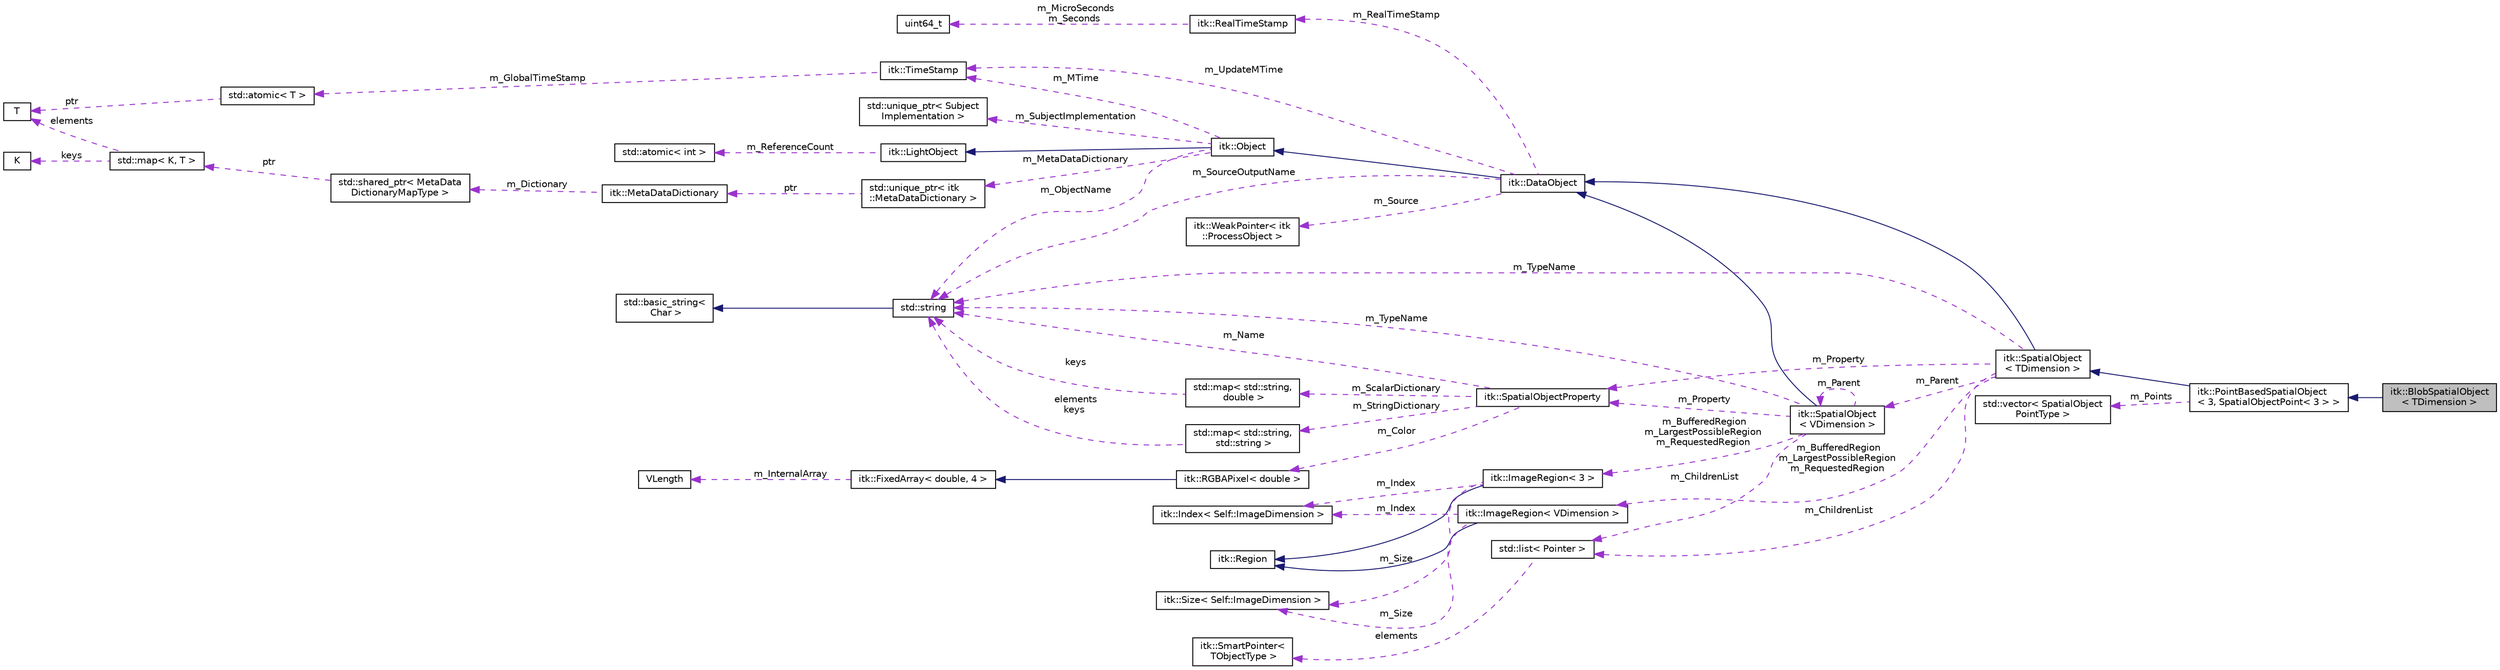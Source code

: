 digraph "itk::BlobSpatialObject&lt; TDimension &gt;"
{
 // LATEX_PDF_SIZE
  edge [fontname="Helvetica",fontsize="10",labelfontname="Helvetica",labelfontsize="10"];
  node [fontname="Helvetica",fontsize="10",shape=record];
  rankdir="LR";
  Node1 [label="itk::BlobSpatialObject\l\< TDimension \>",height=0.2,width=0.4,color="black", fillcolor="grey75", style="filled", fontcolor="black",tooltip="Spatial object representing a potentially amorphous object."];
  Node2 -> Node1 [dir="back",color="midnightblue",fontsize="10",style="solid",fontname="Helvetica"];
  Node2 [label="itk::PointBasedSpatialObject\l\< 3, SpatialObjectPoint\< 3 \> \>",height=0.2,width=0.4,color="black", fillcolor="white", style="filled",URL="$classitk_1_1PointBasedSpatialObject.html",tooltip=" "];
  Node3 -> Node2 [dir="back",color="midnightblue",fontsize="10",style="solid",fontname="Helvetica"];
  Node3 [label="itk::SpatialObject\l\< TDimension \>",height=0.2,width=0.4,color="black", fillcolor="white", style="filled",URL="$classitk_1_1SpatialObject.html",tooltip=" "];
  Node4 -> Node3 [dir="back",color="midnightblue",fontsize="10",style="solid",fontname="Helvetica"];
  Node4 [label="itk::DataObject",height=0.2,width=0.4,color="black", fillcolor="white", style="filled",URL="$classitk_1_1DataObject.html",tooltip="Base class for all data objects in ITK."];
  Node5 -> Node4 [dir="back",color="midnightblue",fontsize="10",style="solid",fontname="Helvetica"];
  Node5 [label="itk::Object",height=0.2,width=0.4,color="black", fillcolor="white", style="filled",URL="$classitk_1_1Object.html",tooltip="Base class for most ITK classes."];
  Node6 -> Node5 [dir="back",color="midnightblue",fontsize="10",style="solid",fontname="Helvetica"];
  Node6 [label="itk::LightObject",height=0.2,width=0.4,color="black", fillcolor="white", style="filled",URL="$classitk_1_1LightObject.html",tooltip="Light weight base class for most itk classes."];
  Node7 -> Node6 [dir="back",color="darkorchid3",fontsize="10",style="dashed",label=" m_ReferenceCount" ,fontname="Helvetica"];
  Node7 [label="std::atomic\< int \>",height=0.2,width=0.4,color="black", fillcolor="white", style="filled",tooltip=" "];
  Node8 -> Node5 [dir="back",color="darkorchid3",fontsize="10",style="dashed",label=" m_MTime" ,fontname="Helvetica"];
  Node8 [label="itk::TimeStamp",height=0.2,width=0.4,color="black", fillcolor="white", style="filled",URL="$classitk_1_1TimeStamp.html",tooltip="Generate a unique, increasing time value."];
  Node9 -> Node8 [dir="back",color="darkorchid3",fontsize="10",style="dashed",label=" m_GlobalTimeStamp" ,fontname="Helvetica"];
  Node9 [label="std::atomic\< T \>",height=0.2,width=0.4,color="black", fillcolor="white", style="filled",tooltip=" "];
  Node10 -> Node9 [dir="back",color="darkorchid3",fontsize="10",style="dashed",label=" ptr" ,fontname="Helvetica"];
  Node10 [label="T",height=0.2,width=0.4,color="black", fillcolor="white", style="filled",tooltip=" "];
  Node11 -> Node5 [dir="back",color="darkorchid3",fontsize="10",style="dashed",label=" m_SubjectImplementation" ,fontname="Helvetica"];
  Node11 [label="std::unique_ptr\< Subject\lImplementation \>",height=0.2,width=0.4,color="black", fillcolor="white", style="filled",tooltip=" "];
  Node12 -> Node5 [dir="back",color="darkorchid3",fontsize="10",style="dashed",label=" m_MetaDataDictionary" ,fontname="Helvetica"];
  Node12 [label="std::unique_ptr\< itk\l::MetaDataDictionary \>",height=0.2,width=0.4,color="black", fillcolor="white", style="filled",tooltip=" "];
  Node13 -> Node12 [dir="back",color="darkorchid3",fontsize="10",style="dashed",label=" ptr" ,fontname="Helvetica"];
  Node13 [label="itk::MetaDataDictionary",height=0.2,width=0.4,color="black", fillcolor="white", style="filled",URL="$classitk_1_1MetaDataDictionary.html",tooltip="Provides a mechanism for storing a collection of arbitrary data types."];
  Node14 -> Node13 [dir="back",color="darkorchid3",fontsize="10",style="dashed",label=" m_Dictionary" ,fontname="Helvetica"];
  Node14 [label="std::shared_ptr\< MetaData\lDictionaryMapType \>",height=0.2,width=0.4,color="black", fillcolor="white", style="filled",tooltip=" "];
  Node15 -> Node14 [dir="back",color="darkorchid3",fontsize="10",style="dashed",label=" ptr" ,fontname="Helvetica"];
  Node15 [label="std::map\< K, T \>",height=0.2,width=0.4,color="black", fillcolor="white", style="filled",tooltip=" "];
  Node16 -> Node15 [dir="back",color="darkorchid3",fontsize="10",style="dashed",label=" keys" ,fontname="Helvetica"];
  Node16 [label="K",height=0.2,width=0.4,color="black", fillcolor="white", style="filled",tooltip=" "];
  Node10 -> Node15 [dir="back",color="darkorchid3",fontsize="10",style="dashed",label=" elements" ,fontname="Helvetica"];
  Node17 -> Node5 [dir="back",color="darkorchid3",fontsize="10",style="dashed",label=" m_ObjectName" ,fontname="Helvetica"];
  Node17 [label="std::string",height=0.2,width=0.4,color="black", fillcolor="white", style="filled",tooltip=" "];
  Node18 -> Node17 [dir="back",color="midnightblue",fontsize="10",style="solid",fontname="Helvetica"];
  Node18 [label="std::basic_string\<\l Char \>",height=0.2,width=0.4,color="black", fillcolor="white", style="filled",tooltip=" "];
  Node19 -> Node4 [dir="back",color="darkorchid3",fontsize="10",style="dashed",label=" m_Source" ,fontname="Helvetica"];
  Node19 [label="itk::WeakPointer\< itk\l::ProcessObject \>",height=0.2,width=0.4,color="black", fillcolor="white", style="filled",URL="$classitk_1_1WeakPointer.html",tooltip=" "];
  Node17 -> Node4 [dir="back",color="darkorchid3",fontsize="10",style="dashed",label=" m_SourceOutputName" ,fontname="Helvetica"];
  Node8 -> Node4 [dir="back",color="darkorchid3",fontsize="10",style="dashed",label=" m_UpdateMTime" ,fontname="Helvetica"];
  Node20 -> Node4 [dir="back",color="darkorchid3",fontsize="10",style="dashed",label=" m_RealTimeStamp" ,fontname="Helvetica"];
  Node20 [label="itk::RealTimeStamp",height=0.2,width=0.4,color="black", fillcolor="white", style="filled",URL="$classitk_1_1RealTimeStamp.html",tooltip="The RealTimeStamp is a data structure for representing time with high precision and a large dynamic r..."];
  Node21 -> Node20 [dir="back",color="darkorchid3",fontsize="10",style="dashed",label=" m_MicroSeconds\nm_Seconds" ,fontname="Helvetica"];
  Node21 [label="uint64_t",height=0.2,width=0.4,color="black", fillcolor="white", style="filled",tooltip=" "];
  Node17 -> Node3 [dir="back",color="darkorchid3",fontsize="10",style="dashed",label=" m_TypeName" ,fontname="Helvetica"];
  Node22 -> Node3 [dir="back",color="darkorchid3",fontsize="10",style="dashed",label=" m_Property" ,fontname="Helvetica"];
  Node22 [label="itk::SpatialObjectProperty",height=0.2,width=0.4,color="black", fillcolor="white", style="filled",URL="$classitk_1_1SpatialObjectProperty.html",tooltip=" "];
  Node23 -> Node22 [dir="back",color="darkorchid3",fontsize="10",style="dashed",label=" m_Color" ,fontname="Helvetica"];
  Node23 [label="itk::RGBAPixel\< double \>",height=0.2,width=0.4,color="black", fillcolor="white", style="filled",URL="$classitk_1_1RGBAPixel.html",tooltip=" "];
  Node24 -> Node23 [dir="back",color="midnightblue",fontsize="10",style="solid",fontname="Helvetica"];
  Node24 [label="itk::FixedArray\< double, 4 \>",height=0.2,width=0.4,color="black", fillcolor="white", style="filled",URL="$classitk_1_1FixedArray.html",tooltip=" "];
  Node25 -> Node24 [dir="back",color="darkorchid3",fontsize="10",style="dashed",label=" m_InternalArray" ,fontname="Helvetica"];
  Node25 [label="VLength",height=0.2,width=0.4,color="black", fillcolor="white", style="filled",URL="$classVLength.html",tooltip=" "];
  Node17 -> Node22 [dir="back",color="darkorchid3",fontsize="10",style="dashed",label=" m_Name" ,fontname="Helvetica"];
  Node26 -> Node22 [dir="back",color="darkorchid3",fontsize="10",style="dashed",label=" m_ScalarDictionary" ,fontname="Helvetica"];
  Node26 [label="std::map\< std::string,\l double \>",height=0.2,width=0.4,color="black", fillcolor="white", style="filled",tooltip=" "];
  Node17 -> Node26 [dir="back",color="darkorchid3",fontsize="10",style="dashed",label=" keys" ,fontname="Helvetica"];
  Node27 -> Node22 [dir="back",color="darkorchid3",fontsize="10",style="dashed",label=" m_StringDictionary" ,fontname="Helvetica"];
  Node27 [label="std::map\< std::string,\l std::string \>",height=0.2,width=0.4,color="black", fillcolor="white", style="filled",tooltip=" "];
  Node17 -> Node27 [dir="back",color="darkorchid3",fontsize="10",style="dashed",label=" elements\nkeys" ,fontname="Helvetica"];
  Node28 -> Node3 [dir="back",color="darkorchid3",fontsize="10",style="dashed",label=" m_Parent" ,fontname="Helvetica"];
  Node28 [label="itk::SpatialObject\l\< VDimension \>",height=0.2,width=0.4,color="black", fillcolor="white", style="filled",URL="$classitk_1_1SpatialObject.html",tooltip="Implementation of the composite pattern."];
  Node4 -> Node28 [dir="back",color="midnightblue",fontsize="10",style="solid",fontname="Helvetica"];
  Node17 -> Node28 [dir="back",color="darkorchid3",fontsize="10",style="dashed",label=" m_TypeName" ,fontname="Helvetica"];
  Node22 -> Node28 [dir="back",color="darkorchid3",fontsize="10",style="dashed",label=" m_Property" ,fontname="Helvetica"];
  Node28 -> Node28 [dir="back",color="darkorchid3",fontsize="10",style="dashed",label=" m_Parent" ,fontname="Helvetica"];
  Node29 -> Node28 [dir="back",color="darkorchid3",fontsize="10",style="dashed",label=" m_BufferedRegion\nm_LargestPossibleRegion\nm_RequestedRegion" ,fontname="Helvetica"];
  Node29 [label="itk::ImageRegion\< 3 \>",height=0.2,width=0.4,color="black", fillcolor="white", style="filled",URL="$classitk_1_1ImageRegion.html",tooltip=" "];
  Node30 -> Node29 [dir="back",color="midnightblue",fontsize="10",style="solid",fontname="Helvetica"];
  Node30 [label="itk::Region",height=0.2,width=0.4,color="black", fillcolor="white", style="filled",URL="$classitk_1_1Region.html",tooltip="A region represents some portion or piece of data."];
  Node31 -> Node29 [dir="back",color="darkorchid3",fontsize="10",style="dashed",label=" m_Index" ,fontname="Helvetica"];
  Node31 [label="itk::Index\< Self::ImageDimension \>",height=0.2,width=0.4,color="black", fillcolor="white", style="filled",URL="$structitk_1_1Index.html",tooltip=" "];
  Node32 -> Node29 [dir="back",color="darkorchid3",fontsize="10",style="dashed",label=" m_Size" ,fontname="Helvetica"];
  Node32 [label="itk::Size\< Self::ImageDimension \>",height=0.2,width=0.4,color="black", fillcolor="white", style="filled",URL="$structitk_1_1Size.html",tooltip=" "];
  Node33 -> Node28 [dir="back",color="darkorchid3",fontsize="10",style="dashed",label=" m_ChildrenList" ,fontname="Helvetica"];
  Node33 [label="std::list\< Pointer \>",height=0.2,width=0.4,color="black", fillcolor="white", style="filled",tooltip=" "];
  Node34 -> Node33 [dir="back",color="darkorchid3",fontsize="10",style="dashed",label=" elements" ,fontname="Helvetica"];
  Node34 [label="itk::SmartPointer\<\l TObjectType \>",height=0.2,width=0.4,color="black", fillcolor="white", style="filled",URL="$classitk_1_1SmartPointer.html",tooltip="Implements transparent reference counting."];
  Node35 -> Node3 [dir="back",color="darkorchid3",fontsize="10",style="dashed",label=" m_BufferedRegion\nm_LargestPossibleRegion\nm_RequestedRegion" ,fontname="Helvetica"];
  Node35 [label="itk::ImageRegion\< VDimension \>",height=0.2,width=0.4,color="black", fillcolor="white", style="filled",URL="$classitk_1_1ImageRegion.html",tooltip=" "];
  Node30 -> Node35 [dir="back",color="midnightblue",fontsize="10",style="solid",fontname="Helvetica"];
  Node31 -> Node35 [dir="back",color="darkorchid3",fontsize="10",style="dashed",label=" m_Index" ,fontname="Helvetica"];
  Node32 -> Node35 [dir="back",color="darkorchid3",fontsize="10",style="dashed",label=" m_Size" ,fontname="Helvetica"];
  Node33 -> Node3 [dir="back",color="darkorchid3",fontsize="10",style="dashed",label=" m_ChildrenList" ,fontname="Helvetica"];
  Node36 -> Node2 [dir="back",color="darkorchid3",fontsize="10",style="dashed",label=" m_Points" ,fontname="Helvetica"];
  Node36 [label="std::vector\< SpatialObject\lPointType \>",height=0.2,width=0.4,color="black", fillcolor="white", style="filled",tooltip=" "];
}
